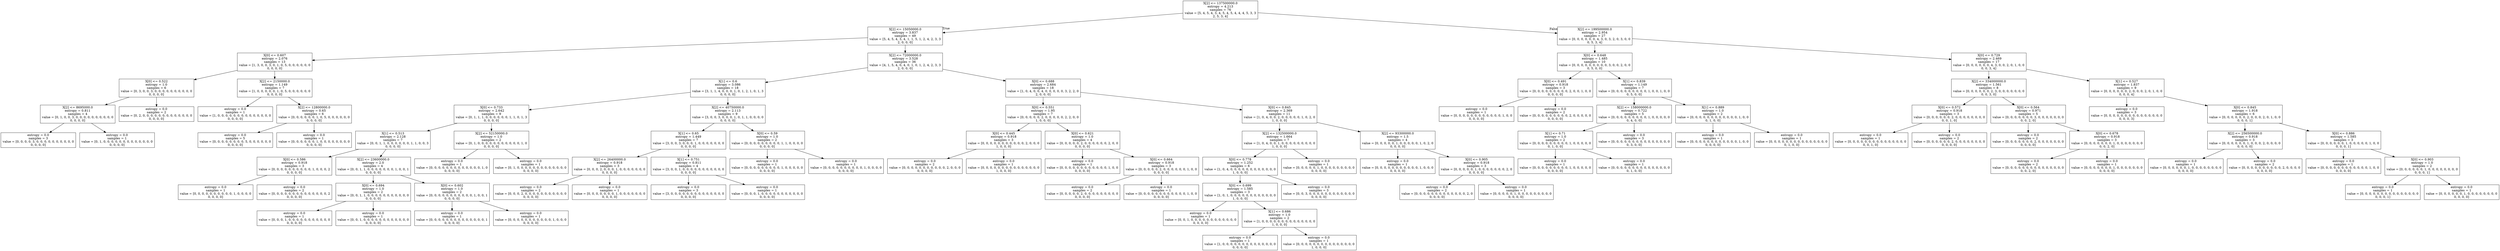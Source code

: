 digraph Tree {
node [shape=box] ;
0 [label="X[2] <= 137500000.0\nentropy = 4.213\nsamples = 76\nvalue = [5, 4, 5, 4, 3, 4, 5, 4, 5, 4, 4, 4, 5, 3, 3\n2, 5, 3, 4]"] ;
1 [label="X[2] <= 15050000.0\nentropy = 3.837\nsamples = 49\nvalue = [5, 4, 5, 4, 3, 4, 1, 1, 5, 1, 2, 4, 2, 3, 3\n2, 0, 0, 0]"] ;
0 -> 1 [labeldistance=2.5, labelangle=45, headlabel="True"] ;
2 [label="X[0] <= 0.607\nentropy = 2.076\nsamples = 13\nvalue = [1, 3, 0, 0, 3, 0, 1, 0, 5, 0, 0, 0, 0, 0, 0\n0, 0, 0, 0]"] ;
1 -> 2 ;
3 [label="X[0] <= 0.522\nentropy = 1.0\nsamples = 6\nvalue = [0, 3, 0, 0, 3, 0, 0, 0, 0, 0, 0, 0, 0, 0, 0\n0, 0, 0, 0]"] ;
2 -> 3 ;
4 [label="X[2] <= 8695000.0\nentropy = 0.811\nsamples = 4\nvalue = [0, 1, 0, 0, 3, 0, 0, 0, 0, 0, 0, 0, 0, 0, 0\n0, 0, 0, 0]"] ;
3 -> 4 ;
5 [label="entropy = 0.0\nsamples = 3\nvalue = [0, 0, 0, 0, 3, 0, 0, 0, 0, 0, 0, 0, 0, 0, 0\n0, 0, 0, 0]"] ;
4 -> 5 ;
6 [label="entropy = 0.0\nsamples = 1\nvalue = [0, 1, 0, 0, 0, 0, 0, 0, 0, 0, 0, 0, 0, 0, 0\n0, 0, 0, 0]"] ;
4 -> 6 ;
7 [label="entropy = 0.0\nsamples = 2\nvalue = [0, 2, 0, 0, 0, 0, 0, 0, 0, 0, 0, 0, 0, 0, 0\n0, 0, 0, 0]"] ;
3 -> 7 ;
8 [label="X[2] <= 2150000.0\nentropy = 1.149\nsamples = 7\nvalue = [1, 0, 0, 0, 0, 0, 1, 0, 5, 0, 0, 0, 0, 0, 0\n0, 0, 0, 0]"] ;
2 -> 8 ;
9 [label="entropy = 0.0\nsamples = 1\nvalue = [1, 0, 0, 0, 0, 0, 0, 0, 0, 0, 0, 0, 0, 0, 0\n0, 0, 0, 0]"] ;
8 -> 9 ;
10 [label="X[2] <= 12800000.0\nentropy = 0.65\nsamples = 6\nvalue = [0, 0, 0, 0, 0, 0, 1, 0, 5, 0, 0, 0, 0, 0, 0\n0, 0, 0, 0]"] ;
8 -> 10 ;
11 [label="entropy = 0.0\nsamples = 5\nvalue = [0, 0, 0, 0, 0, 0, 0, 0, 5, 0, 0, 0, 0, 0, 0\n0, 0, 0, 0]"] ;
10 -> 11 ;
12 [label="entropy = 0.0\nsamples = 1\nvalue = [0, 0, 0, 0, 0, 0, 1, 0, 0, 0, 0, 0, 0, 0, 0\n0, 0, 0, 0]"] ;
10 -> 12 ;
13 [label="X[2] <= 72000000.0\nentropy = 3.528\nsamples = 36\nvalue = [4, 1, 5, 4, 0, 4, 0, 1, 0, 1, 2, 4, 2, 3, 3\n2, 0, 0, 0]"] ;
1 -> 13 ;
14 [label="X[1] <= 0.6\nentropy = 3.086\nsamples = 18\nvalue = [3, 1, 1, 4, 0, 0, 0, 1, 0, 1, 2, 1, 0, 1, 3\n0, 0, 0, 0]"] ;
13 -> 14 ;
15 [label="X[0] <= 0.733\nentropy = 2.642\nsamples = 9\nvalue = [0, 1, 1, 1, 0, 0, 0, 0, 0, 0, 1, 1, 0, 1, 3\n0, 0, 0, 0]"] ;
14 -> 15 ;
16 [label="X[1] <= 0.513\nentropy = 2.128\nsamples = 7\nvalue = [0, 0, 1, 1, 0, 0, 0, 0, 0, 0, 1, 1, 0, 0, 3\n0, 0, 0, 0]"] ;
15 -> 16 ;
17 [label="X[0] <= 0.586\nentropy = 0.918\nsamples = 3\nvalue = [0, 0, 0, 0, 0, 0, 0, 0, 0, 0, 1, 0, 0, 0, 2\n0, 0, 0, 0]"] ;
16 -> 17 ;
18 [label="entropy = 0.0\nsamples = 1\nvalue = [0, 0, 0, 0, 0, 0, 0, 0, 0, 0, 1, 0, 0, 0, 0\n0, 0, 0, 0]"] ;
17 -> 18 ;
19 [label="entropy = 0.0\nsamples = 2\nvalue = [0, 0, 0, 0, 0, 0, 0, 0, 0, 0, 0, 0, 0, 0, 2\n0, 0, 0, 0]"] ;
17 -> 19 ;
20 [label="X[2] <= 23600000.0\nentropy = 2.0\nsamples = 4\nvalue = [0, 0, 1, 1, 0, 0, 0, 0, 0, 0, 0, 1, 0, 0, 1\n0, 0, 0, 0]"] ;
16 -> 20 ;
21 [label="X[0] <= 0.694\nentropy = 1.0\nsamples = 2\nvalue = [0, 0, 1, 1, 0, 0, 0, 0, 0, 0, 0, 0, 0, 0, 0\n0, 0, 0, 0]"] ;
20 -> 21 ;
22 [label="entropy = 0.0\nsamples = 1\nvalue = [0, 0, 0, 1, 0, 0, 0, 0, 0, 0, 0, 0, 0, 0, 0\n0, 0, 0, 0]"] ;
21 -> 22 ;
23 [label="entropy = 0.0\nsamples = 1\nvalue = [0, 0, 1, 0, 0, 0, 0, 0, 0, 0, 0, 0, 0, 0, 0\n0, 0, 0, 0]"] ;
21 -> 23 ;
24 [label="X[0] <= 0.602\nentropy = 1.0\nsamples = 2\nvalue = [0, 0, 0, 0, 0, 0, 0, 0, 0, 0, 0, 1, 0, 0, 1\n0, 0, 0, 0]"] ;
20 -> 24 ;
25 [label="entropy = 0.0\nsamples = 1\nvalue = [0, 0, 0, 0, 0, 0, 0, 0, 0, 0, 0, 0, 0, 0, 1\n0, 0, 0, 0]"] ;
24 -> 25 ;
26 [label="entropy = 0.0\nsamples = 1\nvalue = [0, 0, 0, 0, 0, 0, 0, 0, 0, 0, 0, 1, 0, 0, 0\n0, 0, 0, 0]"] ;
24 -> 26 ;
27 [label="X[2] <= 52150000.0\nentropy = 1.0\nsamples = 2\nvalue = [0, 1, 0, 0, 0, 0, 0, 0, 0, 0, 0, 0, 0, 1, 0\n0, 0, 0, 0]"] ;
15 -> 27 ;
28 [label="entropy = 0.0\nsamples = 1\nvalue = [0, 0, 0, 0, 0, 0, 0, 0, 0, 0, 0, 0, 0, 1, 0\n0, 0, 0, 0]"] ;
27 -> 28 ;
29 [label="entropy = 0.0\nsamples = 1\nvalue = [0, 1, 0, 0, 0, 0, 0, 0, 0, 0, 0, 0, 0, 0, 0\n0, 0, 0, 0]"] ;
27 -> 29 ;
30 [label="X[2] <= 40750000.0\nentropy = 2.113\nsamples = 9\nvalue = [3, 0, 0, 3, 0, 0, 0, 1, 0, 1, 1, 0, 0, 0, 0\n0, 0, 0, 0]"] ;
14 -> 30 ;
31 [label="X[1] <= 0.65\nentropy = 1.449\nsamples = 7\nvalue = [3, 0, 0, 3, 0, 0, 0, 1, 0, 0, 0, 0, 0, 0, 0\n0, 0, 0, 0]"] ;
30 -> 31 ;
32 [label="X[2] <= 26400000.0\nentropy = 0.918\nsamples = 3\nvalue = [0, 0, 0, 2, 0, 0, 0, 1, 0, 0, 0, 0, 0, 0, 0\n0, 0, 0, 0]"] ;
31 -> 32 ;
33 [label="entropy = 0.0\nsamples = 2\nvalue = [0, 0, 0, 2, 0, 0, 0, 0, 0, 0, 0, 0, 0, 0, 0\n0, 0, 0, 0]"] ;
32 -> 33 ;
34 [label="entropy = 0.0\nsamples = 1\nvalue = [0, 0, 0, 0, 0, 0, 0, 1, 0, 0, 0, 0, 0, 0, 0\n0, 0, 0, 0]"] ;
32 -> 34 ;
35 [label="X[1] <= 0.751\nentropy = 0.811\nsamples = 4\nvalue = [3, 0, 0, 1, 0, 0, 0, 0, 0, 0, 0, 0, 0, 0, 0\n0, 0, 0, 0]"] ;
31 -> 35 ;
36 [label="entropy = 0.0\nsamples = 3\nvalue = [3, 0, 0, 0, 0, 0, 0, 0, 0, 0, 0, 0, 0, 0, 0\n0, 0, 0, 0]"] ;
35 -> 36 ;
37 [label="entropy = 0.0\nsamples = 1\nvalue = [0, 0, 0, 1, 0, 0, 0, 0, 0, 0, 0, 0, 0, 0, 0\n0, 0, 0, 0]"] ;
35 -> 37 ;
38 [label="X[0] <= 0.59\nentropy = 1.0\nsamples = 2\nvalue = [0, 0, 0, 0, 0, 0, 0, 0, 0, 1, 1, 0, 0, 0, 0\n0, 0, 0, 0]"] ;
30 -> 38 ;
39 [label="entropy = 0.0\nsamples = 1\nvalue = [0, 0, 0, 0, 0, 0, 0, 0, 0, 1, 0, 0, 0, 0, 0\n0, 0, 0, 0]"] ;
38 -> 39 ;
40 [label="entropy = 0.0\nsamples = 1\nvalue = [0, 0, 0, 0, 0, 0, 0, 0, 0, 0, 1, 0, 0, 0, 0\n0, 0, 0, 0]"] ;
38 -> 40 ;
41 [label="X[0] <= 0.688\nentropy = 2.684\nsamples = 18\nvalue = [1, 0, 4, 0, 0, 4, 0, 0, 0, 0, 0, 3, 2, 2, 0\n2, 0, 0, 0]"] ;
13 -> 41 ;
42 [label="X[0] <= 0.551\nentropy = 1.95\nsamples = 7\nvalue = [0, 0, 0, 0, 0, 2, 0, 0, 0, 0, 0, 2, 2, 0, 0\n1, 0, 0, 0]"] ;
41 -> 42 ;
43 [label="X[0] <= 0.445\nentropy = 0.918\nsamples = 3\nvalue = [0, 0, 0, 0, 0, 0, 0, 0, 0, 0, 0, 2, 0, 0, 0\n1, 0, 0, 0]"] ;
42 -> 43 ;
44 [label="entropy = 0.0\nsamples = 2\nvalue = [0, 0, 0, 0, 0, 0, 0, 0, 0, 0, 0, 2, 0, 0, 0\n0, 0, 0, 0]"] ;
43 -> 44 ;
45 [label="entropy = 0.0\nsamples = 1\nvalue = [0, 0, 0, 0, 0, 0, 0, 0, 0, 0, 0, 0, 0, 0, 0\n1, 0, 0, 0]"] ;
43 -> 45 ;
46 [label="X[0] <= 0.621\nentropy = 1.0\nsamples = 4\nvalue = [0, 0, 0, 0, 0, 2, 0, 0, 0, 0, 0, 0, 2, 0, 0\n0, 0, 0, 0]"] ;
42 -> 46 ;
47 [label="entropy = 0.0\nsamples = 1\nvalue = [0, 0, 0, 0, 0, 0, 0, 0, 0, 0, 0, 0, 1, 0, 0\n0, 0, 0, 0]"] ;
46 -> 47 ;
48 [label="X[0] <= 0.664\nentropy = 0.918\nsamples = 3\nvalue = [0, 0, 0, 0, 0, 2, 0, 0, 0, 0, 0, 0, 1, 0, 0\n0, 0, 0, 0]"] ;
46 -> 48 ;
49 [label="entropy = 0.0\nsamples = 2\nvalue = [0, 0, 0, 0, 0, 2, 0, 0, 0, 0, 0, 0, 0, 0, 0\n0, 0, 0, 0]"] ;
48 -> 49 ;
50 [label="entropy = 0.0\nsamples = 1\nvalue = [0, 0, 0, 0, 0, 0, 0, 0, 0, 0, 0, 0, 1, 0, 0\n0, 0, 0, 0]"] ;
48 -> 50 ;
51 [label="X[0] <= 0.845\nentropy = 2.369\nsamples = 11\nvalue = [1, 0, 4, 0, 0, 2, 0, 0, 0, 0, 0, 1, 0, 2, 0\n1, 0, 0, 0]"] ;
41 -> 51 ;
52 [label="X[2] <= 132500000.0\nentropy = 1.664\nsamples = 7\nvalue = [1, 0, 4, 0, 0, 1, 0, 0, 0, 0, 0, 0, 0, 0, 0\n1, 0, 0, 0]"] ;
51 -> 52 ;
53 [label="X[0] <= 0.778\nentropy = 1.252\nsamples = 6\nvalue = [1, 0, 4, 0, 0, 0, 0, 0, 0, 0, 0, 0, 0, 0, 0\n1, 0, 0, 0]"] ;
52 -> 53 ;
54 [label="X[0] <= 0.699\nentropy = 1.585\nsamples = 3\nvalue = [1, 0, 1, 0, 0, 0, 0, 0, 0, 0, 0, 0, 0, 0, 0\n1, 0, 0, 0]"] ;
53 -> 54 ;
55 [label="entropy = 0.0\nsamples = 1\nvalue = [0, 0, 1, 0, 0, 0, 0, 0, 0, 0, 0, 0, 0, 0, 0\n0, 0, 0, 0]"] ;
54 -> 55 ;
56 [label="X[1] <= 0.686\nentropy = 1.0\nsamples = 2\nvalue = [1, 0, 0, 0, 0, 0, 0, 0, 0, 0, 0, 0, 0, 0, 0\n1, 0, 0, 0]"] ;
54 -> 56 ;
57 [label="entropy = 0.0\nsamples = 1\nvalue = [1, 0, 0, 0, 0, 0, 0, 0, 0, 0, 0, 0, 0, 0, 0\n0, 0, 0, 0]"] ;
56 -> 57 ;
58 [label="entropy = 0.0\nsamples = 1\nvalue = [0, 0, 0, 0, 0, 0, 0, 0, 0, 0, 0, 0, 0, 0, 0\n1, 0, 0, 0]"] ;
56 -> 58 ;
59 [label="entropy = 0.0\nsamples = 3\nvalue = [0, 0, 3, 0, 0, 0, 0, 0, 0, 0, 0, 0, 0, 0, 0\n0, 0, 0, 0]"] ;
53 -> 59 ;
60 [label="entropy = 0.0\nsamples = 1\nvalue = [0, 0, 0, 0, 0, 1, 0, 0, 0, 0, 0, 0, 0, 0, 0\n0, 0, 0, 0]"] ;
52 -> 60 ;
61 [label="X[2] <= 93300000.0\nentropy = 1.5\nsamples = 4\nvalue = [0, 0, 0, 0, 0, 1, 0, 0, 0, 0, 0, 1, 0, 2, 0\n0, 0, 0, 0]"] ;
51 -> 61 ;
62 [label="entropy = 0.0\nsamples = 1\nvalue = [0, 0, 0, 0, 0, 0, 0, 0, 0, 0, 0, 1, 0, 0, 0\n0, 0, 0, 0]"] ;
61 -> 62 ;
63 [label="X[0] <= 0.905\nentropy = 0.918\nsamples = 3\nvalue = [0, 0, 0, 0, 0, 1, 0, 0, 0, 0, 0, 0, 0, 2, 0\n0, 0, 0, 0]"] ;
61 -> 63 ;
64 [label="entropy = 0.0\nsamples = 2\nvalue = [0, 0, 0, 0, 0, 0, 0, 0, 0, 0, 0, 0, 0, 2, 0\n0, 0, 0, 0]"] ;
63 -> 64 ;
65 [label="entropy = 0.0\nsamples = 1\nvalue = [0, 0, 0, 0, 0, 1, 0, 0, 0, 0, 0, 0, 0, 0, 0\n0, 0, 0, 0]"] ;
63 -> 65 ;
66 [label="X[2] <= 199500000.0\nentropy = 2.954\nsamples = 27\nvalue = [0, 0, 0, 0, 0, 0, 4, 3, 0, 3, 2, 0, 3, 0, 0\n0, 5, 3, 4]"] ;
0 -> 66 [labeldistance=2.5, labelangle=-45, headlabel="False"] ;
67 [label="X[0] <= 0.648\nentropy = 1.485\nsamples = 10\nvalue = [0, 0, 0, 0, 0, 0, 0, 0, 0, 3, 0, 0, 2, 0, 0\n0, 5, 0, 0]"] ;
66 -> 67 ;
68 [label="X[0] <= 0.491\nentropy = 0.918\nsamples = 3\nvalue = [0, 0, 0, 0, 0, 0, 0, 0, 0, 2, 0, 0, 1, 0, 0\n0, 0, 0, 0]"] ;
67 -> 68 ;
69 [label="entropy = 0.0\nsamples = 1\nvalue = [0, 0, 0, 0, 0, 0, 0, 0, 0, 0, 0, 0, 1, 0, 0\n0, 0, 0, 0]"] ;
68 -> 69 ;
70 [label="entropy = 0.0\nsamples = 2\nvalue = [0, 0, 0, 0, 0, 0, 0, 0, 0, 2, 0, 0, 0, 0, 0\n0, 0, 0, 0]"] ;
68 -> 70 ;
71 [label="X[1] <= 0.839\nentropy = 1.149\nsamples = 7\nvalue = [0, 0, 0, 0, 0, 0, 0, 0, 0, 1, 0, 0, 1, 0, 0\n0, 5, 0, 0]"] ;
67 -> 71 ;
72 [label="X[2] <= 158000000.0\nentropy = 0.722\nsamples = 5\nvalue = [0, 0, 0, 0, 0, 0, 0, 0, 0, 1, 0, 0, 0, 0, 0\n0, 4, 0, 0]"] ;
71 -> 72 ;
73 [label="X[1] <= 0.71\nentropy = 1.0\nsamples = 2\nvalue = [0, 0, 0, 0, 0, 0, 0, 0, 0, 1, 0, 0, 0, 0, 0\n0, 1, 0, 0]"] ;
72 -> 73 ;
74 [label="entropy = 0.0\nsamples = 1\nvalue = [0, 0, 0, 0, 0, 0, 0, 0, 0, 1, 0, 0, 0, 0, 0\n0, 0, 0, 0]"] ;
73 -> 74 ;
75 [label="entropy = 0.0\nsamples = 1\nvalue = [0, 0, 0, 0, 0, 0, 0, 0, 0, 0, 0, 0, 0, 0, 0\n0, 1, 0, 0]"] ;
73 -> 75 ;
76 [label="entropy = 0.0\nsamples = 3\nvalue = [0, 0, 0, 0, 0, 0, 0, 0, 0, 0, 0, 0, 0, 0, 0\n0, 3, 0, 0]"] ;
72 -> 76 ;
77 [label="X[1] <= 0.889\nentropy = 1.0\nsamples = 2\nvalue = [0, 0, 0, 0, 0, 0, 0, 0, 0, 0, 0, 0, 1, 0, 0\n0, 1, 0, 0]"] ;
71 -> 77 ;
78 [label="entropy = 0.0\nsamples = 1\nvalue = [0, 0, 0, 0, 0, 0, 0, 0, 0, 0, 0, 0, 1, 0, 0\n0, 0, 0, 0]"] ;
77 -> 78 ;
79 [label="entropy = 0.0\nsamples = 1\nvalue = [0, 0, 0, 0, 0, 0, 0, 0, 0, 0, 0, 0, 0, 0, 0\n0, 1, 0, 0]"] ;
77 -> 79 ;
80 [label="X[0] <= 0.729\nentropy = 2.469\nsamples = 17\nvalue = [0, 0, 0, 0, 0, 0, 4, 3, 0, 0, 2, 0, 1, 0, 0\n0, 0, 3, 4]"] ;
66 -> 80 ;
81 [label="X[2] <= 334000000.0\nentropy = 1.561\nsamples = 8\nvalue = [0, 0, 0, 0, 0, 0, 2, 3, 0, 0, 0, 0, 0, 0, 0\n0, 0, 3, 0]"] ;
80 -> 81 ;
82 [label="X[0] <= 0.572\nentropy = 0.918\nsamples = 3\nvalue = [0, 0, 0, 0, 0, 0, 2, 0, 0, 0, 0, 0, 0, 0, 0\n0, 0, 1, 0]"] ;
81 -> 82 ;
83 [label="entropy = 0.0\nsamples = 1\nvalue = [0, 0, 0, 0, 0, 0, 0, 0, 0, 0, 0, 0, 0, 0, 0\n0, 0, 1, 0]"] ;
82 -> 83 ;
84 [label="entropy = 0.0\nsamples = 2\nvalue = [0, 0, 0, 0, 0, 0, 2, 0, 0, 0, 0, 0, 0, 0, 0\n0, 0, 0, 0]"] ;
82 -> 84 ;
85 [label="X[0] <= 0.564\nentropy = 0.971\nsamples = 5\nvalue = [0, 0, 0, 0, 0, 0, 0, 3, 0, 0, 0, 0, 0, 0, 0\n0, 0, 2, 0]"] ;
81 -> 85 ;
86 [label="entropy = 0.0\nsamples = 2\nvalue = [0, 0, 0, 0, 0, 0, 0, 2, 0, 0, 0, 0, 0, 0, 0\n0, 0, 0, 0]"] ;
85 -> 86 ;
87 [label="X[0] <= 0.678\nentropy = 0.918\nsamples = 3\nvalue = [0, 0, 0, 0, 0, 0, 0, 1, 0, 0, 0, 0, 0, 0, 0\n0, 0, 2, 0]"] ;
85 -> 87 ;
88 [label="entropy = 0.0\nsamples = 2\nvalue = [0, 0, 0, 0, 0, 0, 0, 0, 0, 0, 0, 0, 0, 0, 0\n0, 0, 2, 0]"] ;
87 -> 88 ;
89 [label="entropy = 0.0\nsamples = 1\nvalue = [0, 0, 0, 0, 0, 0, 0, 1, 0, 0, 0, 0, 0, 0, 0\n0, 0, 0, 0]"] ;
87 -> 89 ;
90 [label="X[1] <= 0.527\nentropy = 1.837\nsamples = 9\nvalue = [0, 0, 0, 0, 0, 0, 2, 0, 0, 0, 2, 0, 1, 0, 0\n0, 0, 0, 4]"] ;
80 -> 90 ;
91 [label="entropy = 0.0\nsamples = 3\nvalue = [0, 0, 0, 0, 0, 0, 0, 0, 0, 0, 0, 0, 0, 0, 0\n0, 0, 0, 3]"] ;
90 -> 91 ;
92 [label="X[0] <= 0.845\nentropy = 1.918\nsamples = 6\nvalue = [0, 0, 0, 0, 0, 0, 2, 0, 0, 0, 2, 0, 1, 0, 0\n0, 0, 0, 1]"] ;
90 -> 92 ;
93 [label="X[2] <= 256500000.0\nentropy = 0.918\nsamples = 3\nvalue = [0, 0, 0, 0, 0, 0, 1, 0, 0, 0, 2, 0, 0, 0, 0\n0, 0, 0, 0]"] ;
92 -> 93 ;
94 [label="entropy = 0.0\nsamples = 1\nvalue = [0, 0, 0, 0, 0, 0, 1, 0, 0, 0, 0, 0, 0, 0, 0\n0, 0, 0, 0]"] ;
93 -> 94 ;
95 [label="entropy = 0.0\nsamples = 2\nvalue = [0, 0, 0, 0, 0, 0, 0, 0, 0, 0, 2, 0, 0, 0, 0\n0, 0, 0, 0]"] ;
93 -> 95 ;
96 [label="X[0] <= 0.886\nentropy = 1.585\nsamples = 3\nvalue = [0, 0, 0, 0, 0, 0, 1, 0, 0, 0, 0, 0, 1, 0, 0\n0, 0, 0, 1]"] ;
92 -> 96 ;
97 [label="entropy = 0.0\nsamples = 1\nvalue = [0, 0, 0, 0, 0, 0, 0, 0, 0, 0, 0, 0, 1, 0, 0\n0, 0, 0, 0]"] ;
96 -> 97 ;
98 [label="X[0] <= 0.903\nentropy = 1.0\nsamples = 2\nvalue = [0, 0, 0, 0, 0, 0, 1, 0, 0, 0, 0, 0, 0, 0, 0\n0, 0, 0, 1]"] ;
96 -> 98 ;
99 [label="entropy = 0.0\nsamples = 1\nvalue = [0, 0, 0, 0, 0, 0, 0, 0, 0, 0, 0, 0, 0, 0, 0\n0, 0, 0, 1]"] ;
98 -> 99 ;
100 [label="entropy = 0.0\nsamples = 1\nvalue = [0, 0, 0, 0, 0, 0, 1, 0, 0, 0, 0, 0, 0, 0, 0\n0, 0, 0, 0]"] ;
98 -> 100 ;
}